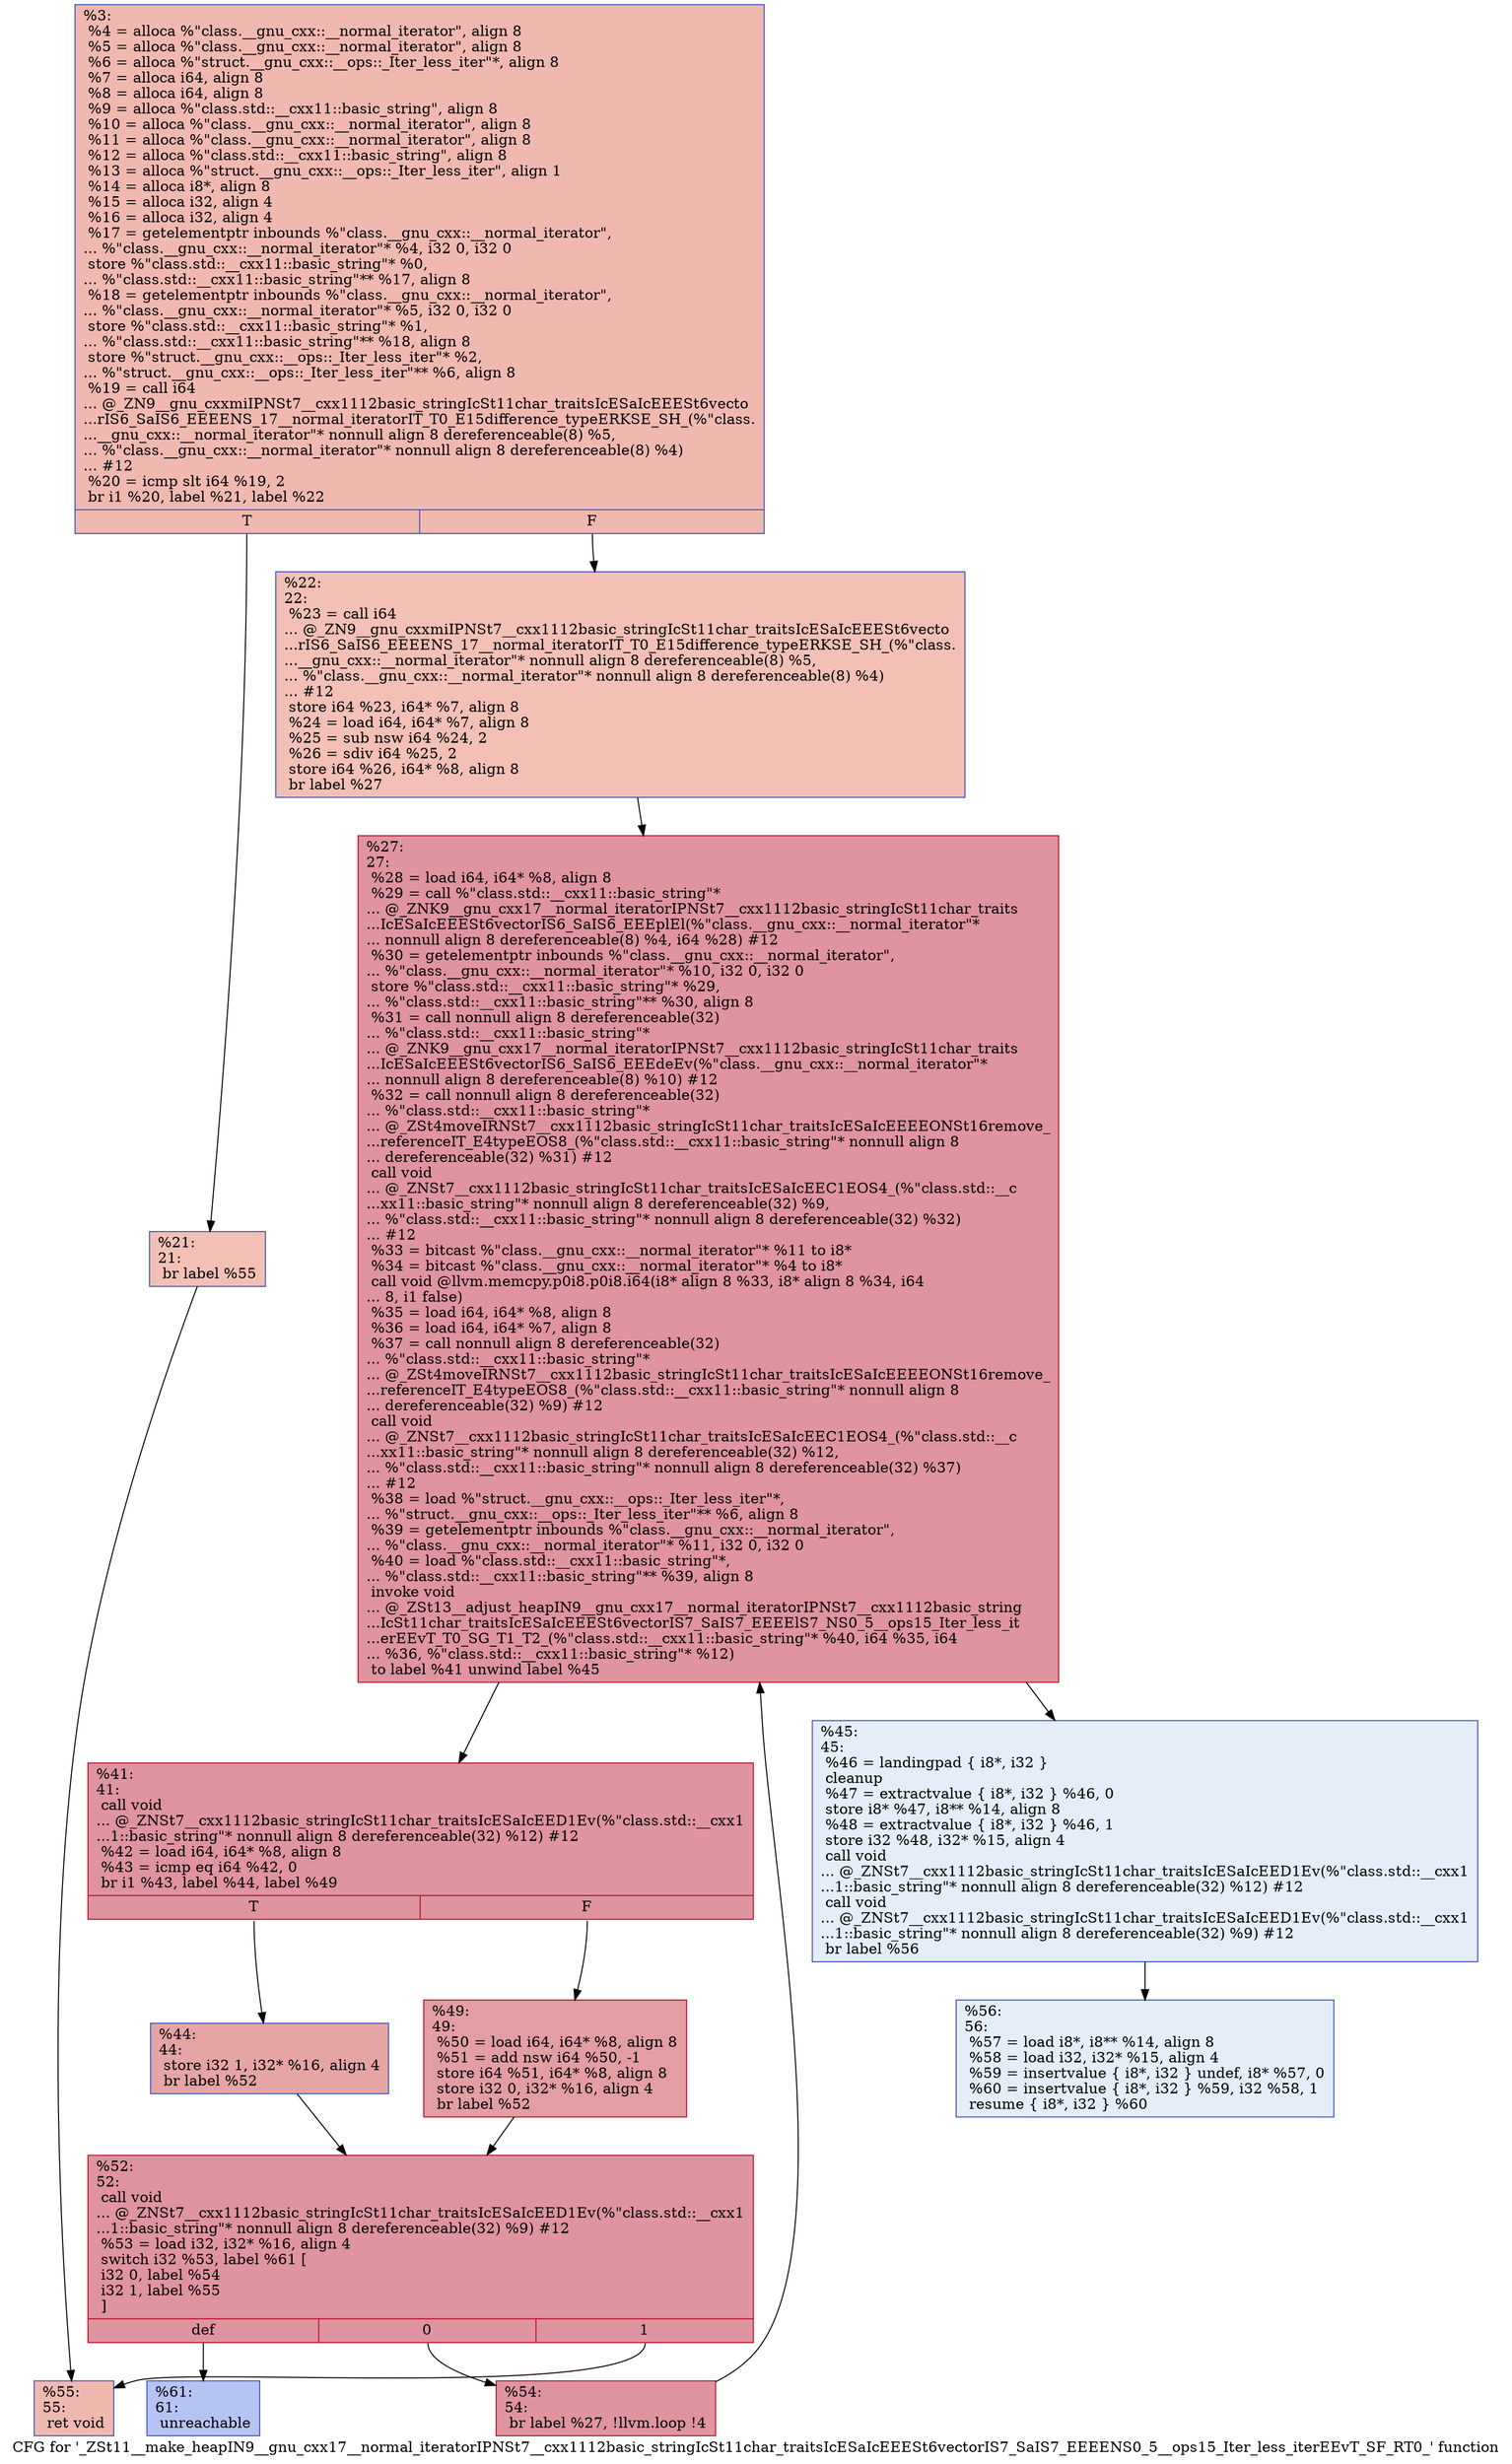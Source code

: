 digraph "CFG for '_ZSt11__make_heapIN9__gnu_cxx17__normal_iteratorIPNSt7__cxx1112basic_stringIcSt11char_traitsIcESaIcEEESt6vectorIS7_SaIS7_EEEENS0_5__ops15_Iter_less_iterEEvT_SF_RT0_' function" {
	label="CFG for '_ZSt11__make_heapIN9__gnu_cxx17__normal_iteratorIPNSt7__cxx1112basic_stringIcSt11char_traitsIcESaIcEEESt6vectorIS7_SaIS7_EEEENS0_5__ops15_Iter_less_iterEEvT_SF_RT0_' function";

	Node0x559261127370 [shape=record,color="#3d50c3ff", style=filled, fillcolor="#de614d70",label="{%3:\l  %4 = alloca %\"class.__gnu_cxx::__normal_iterator\", align 8\l  %5 = alloca %\"class.__gnu_cxx::__normal_iterator\", align 8\l  %6 = alloca %\"struct.__gnu_cxx::__ops::_Iter_less_iter\"*, align 8\l  %7 = alloca i64, align 8\l  %8 = alloca i64, align 8\l  %9 = alloca %\"class.std::__cxx11::basic_string\", align 8\l  %10 = alloca %\"class.__gnu_cxx::__normal_iterator\", align 8\l  %11 = alloca %\"class.__gnu_cxx::__normal_iterator\", align 8\l  %12 = alloca %\"class.std::__cxx11::basic_string\", align 8\l  %13 = alloca %\"struct.__gnu_cxx::__ops::_Iter_less_iter\", align 1\l  %14 = alloca i8*, align 8\l  %15 = alloca i32, align 4\l  %16 = alloca i32, align 4\l  %17 = getelementptr inbounds %\"class.__gnu_cxx::__normal_iterator\",\l... %\"class.__gnu_cxx::__normal_iterator\"* %4, i32 0, i32 0\l  store %\"class.std::__cxx11::basic_string\"* %0,\l... %\"class.std::__cxx11::basic_string\"** %17, align 8\l  %18 = getelementptr inbounds %\"class.__gnu_cxx::__normal_iterator\",\l... %\"class.__gnu_cxx::__normal_iterator\"* %5, i32 0, i32 0\l  store %\"class.std::__cxx11::basic_string\"* %1,\l... %\"class.std::__cxx11::basic_string\"** %18, align 8\l  store %\"struct.__gnu_cxx::__ops::_Iter_less_iter\"* %2,\l... %\"struct.__gnu_cxx::__ops::_Iter_less_iter\"** %6, align 8\l  %19 = call i64\l... @_ZN9__gnu_cxxmiIPNSt7__cxx1112basic_stringIcSt11char_traitsIcESaIcEEESt6vecto\l...rIS6_SaIS6_EEEENS_17__normal_iteratorIT_T0_E15difference_typeERKSE_SH_(%\"class.\l...__gnu_cxx::__normal_iterator\"* nonnull align 8 dereferenceable(8) %5,\l... %\"class.__gnu_cxx::__normal_iterator\"* nonnull align 8 dereferenceable(8) %4)\l... #12\l  %20 = icmp slt i64 %19, 2\l  br i1 %20, label %21, label %22\l|{<s0>T|<s1>F}}"];
	Node0x559261127370:s0 -> Node0x559261127e70;
	Node0x559261127370:s1 -> Node0x559261127ec0;
	Node0x559261127e70 [shape=record,color="#3d50c3ff", style=filled, fillcolor="#e5705870",label="{%21:\l21:                                               \l  br label %55\l}"];
	Node0x559261127e70 -> Node0x559261127f50;
	Node0x559261127ec0 [shape=record,color="#3d50c3ff", style=filled, fillcolor="#e5705870",label="{%22:\l22:                                               \l  %23 = call i64\l... @_ZN9__gnu_cxxmiIPNSt7__cxx1112basic_stringIcSt11char_traitsIcESaIcEEESt6vecto\l...rIS6_SaIS6_EEEENS_17__normal_iteratorIT_T0_E15difference_typeERKSE_SH_(%\"class.\l...__gnu_cxx::__normal_iterator\"* nonnull align 8 dereferenceable(8) %5,\l... %\"class.__gnu_cxx::__normal_iterator\"* nonnull align 8 dereferenceable(8) %4)\l... #12\l  store i64 %23, i64* %7, align 8\l  %24 = load i64, i64* %7, align 8\l  %25 = sub nsw i64 %24, 2\l  %26 = sdiv i64 %25, 2\l  store i64 %26, i64* %8, align 8\l  br label %27\l}"];
	Node0x559261127ec0 -> Node0x5592611283f0;
	Node0x5592611283f0 [shape=record,color="#b70d28ff", style=filled, fillcolor="#b70d2870",label="{%27:\l27:                                               \l  %28 = load i64, i64* %8, align 8\l  %29 = call %\"class.std::__cxx11::basic_string\"*\l... @_ZNK9__gnu_cxx17__normal_iteratorIPNSt7__cxx1112basic_stringIcSt11char_traits\l...IcESaIcEEESt6vectorIS6_SaIS6_EEEplEl(%\"class.__gnu_cxx::__normal_iterator\"*\l... nonnull align 8 dereferenceable(8) %4, i64 %28) #12\l  %30 = getelementptr inbounds %\"class.__gnu_cxx::__normal_iterator\",\l... %\"class.__gnu_cxx::__normal_iterator\"* %10, i32 0, i32 0\l  store %\"class.std::__cxx11::basic_string\"* %29,\l... %\"class.std::__cxx11::basic_string\"** %30, align 8\l  %31 = call nonnull align 8 dereferenceable(32)\l... %\"class.std::__cxx11::basic_string\"*\l... @_ZNK9__gnu_cxx17__normal_iteratorIPNSt7__cxx1112basic_stringIcSt11char_traits\l...IcESaIcEEESt6vectorIS6_SaIS6_EEEdeEv(%\"class.__gnu_cxx::__normal_iterator\"*\l... nonnull align 8 dereferenceable(8) %10) #12\l  %32 = call nonnull align 8 dereferenceable(32)\l... %\"class.std::__cxx11::basic_string\"*\l... @_ZSt4moveIRNSt7__cxx1112basic_stringIcSt11char_traitsIcESaIcEEEEONSt16remove_\l...referenceIT_E4typeEOS8_(%\"class.std::__cxx11::basic_string\"* nonnull align 8\l... dereferenceable(32) %31) #12\l  call void\l... @_ZNSt7__cxx1112basic_stringIcSt11char_traitsIcESaIcEEC1EOS4_(%\"class.std::__c\l...xx11::basic_string\"* nonnull align 8 dereferenceable(32) %9,\l... %\"class.std::__cxx11::basic_string\"* nonnull align 8 dereferenceable(32) %32)\l... #12\l  %33 = bitcast %\"class.__gnu_cxx::__normal_iterator\"* %11 to i8*\l  %34 = bitcast %\"class.__gnu_cxx::__normal_iterator\"* %4 to i8*\l  call void @llvm.memcpy.p0i8.p0i8.i64(i8* align 8 %33, i8* align 8 %34, i64\l... 8, i1 false)\l  %35 = load i64, i64* %8, align 8\l  %36 = load i64, i64* %7, align 8\l  %37 = call nonnull align 8 dereferenceable(32)\l... %\"class.std::__cxx11::basic_string\"*\l... @_ZSt4moveIRNSt7__cxx1112basic_stringIcSt11char_traitsIcESaIcEEEEONSt16remove_\l...referenceIT_E4typeEOS8_(%\"class.std::__cxx11::basic_string\"* nonnull align 8\l... dereferenceable(32) %9) #12\l  call void\l... @_ZNSt7__cxx1112basic_stringIcSt11char_traitsIcESaIcEEC1EOS4_(%\"class.std::__c\l...xx11::basic_string\"* nonnull align 8 dereferenceable(32) %12,\l... %\"class.std::__cxx11::basic_string\"* nonnull align 8 dereferenceable(32) %37)\l... #12\l  %38 = load %\"struct.__gnu_cxx::__ops::_Iter_less_iter\"*,\l... %\"struct.__gnu_cxx::__ops::_Iter_less_iter\"** %6, align 8\l  %39 = getelementptr inbounds %\"class.__gnu_cxx::__normal_iterator\",\l... %\"class.__gnu_cxx::__normal_iterator\"* %11, i32 0, i32 0\l  %40 = load %\"class.std::__cxx11::basic_string\"*,\l... %\"class.std::__cxx11::basic_string\"** %39, align 8\l  invoke void\l... @_ZSt13__adjust_heapIN9__gnu_cxx17__normal_iteratorIPNSt7__cxx1112basic_string\l...IcSt11char_traitsIcESaIcEEESt6vectorIS7_SaIS7_EEEElS7_NS0_5__ops15_Iter_less_it\l...erEEvT_T0_SG_T1_T2_(%\"class.std::__cxx11::basic_string\"* %40, i64 %35, i64\l... %36, %\"class.std::__cxx11::basic_string\"* %12)\l          to label %41 unwind label %45\l}"];
	Node0x5592611283f0 -> Node0x559261129050;
	Node0x5592611283f0 -> Node0x559261129370;
	Node0x559261129050 [shape=record,color="#b70d28ff", style=filled, fillcolor="#b70d2870",label="{%41:\l41:                                               \l  call void\l... @_ZNSt7__cxx1112basic_stringIcSt11char_traitsIcESaIcEED1Ev(%\"class.std::__cxx1\l...1::basic_string\"* nonnull align 8 dereferenceable(32) %12) #12\l  %42 = load i64, i64* %8, align 8\l  %43 = icmp eq i64 %42, 0\l  br i1 %43, label %44, label %49\l|{<s0>T|<s1>F}}"];
	Node0x559261129050:s0 -> Node0x559261129740;
	Node0x559261129050:s1 -> Node0x559261129980;
	Node0x559261129740 [shape=record,color="#3d50c3ff", style=filled, fillcolor="#c5333470",label="{%44:\l44:                                               \l  store i32 1, i32* %16, align 4\l  br label %52\l}"];
	Node0x559261129740 -> Node0x559261129aa0;
	Node0x559261129370 [shape=record,color="#3d50c3ff", style=filled, fillcolor="#c5d6f270",label="{%45:\l45:                                               \l  %46 = landingpad \{ i8*, i32 \}\l          cleanup\l  %47 = extractvalue \{ i8*, i32 \} %46, 0\l  store i8* %47, i8** %14, align 8\l  %48 = extractvalue \{ i8*, i32 \} %46, 1\l  store i32 %48, i32* %15, align 4\l  call void\l... @_ZNSt7__cxx1112basic_stringIcSt11char_traitsIcESaIcEED1Ev(%\"class.std::__cxx1\l...1::basic_string\"* nonnull align 8 dereferenceable(32) %12) #12\l  call void\l... @_ZNSt7__cxx1112basic_stringIcSt11char_traitsIcESaIcEED1Ev(%\"class.std::__cxx1\l...1::basic_string\"* nonnull align 8 dereferenceable(32) %9) #12\l  br label %56\l}"];
	Node0x559261129370 -> Node0x559261129df0;
	Node0x559261129980 [shape=record,color="#b70d28ff", style=filled, fillcolor="#be242e70",label="{%49:\l49:                                               \l  %50 = load i64, i64* %8, align 8\l  %51 = add nsw i64 %50, -1\l  store i64 %51, i64* %8, align 8\l  store i32 0, i32* %16, align 4\l  br label %52\l}"];
	Node0x559261129980 -> Node0x559261129aa0;
	Node0x559261129aa0 [shape=record,color="#b70d28ff", style=filled, fillcolor="#b70d2870",label="{%52:\l52:                                               \l  call void\l... @_ZNSt7__cxx1112basic_stringIcSt11char_traitsIcESaIcEED1Ev(%\"class.std::__cxx1\l...1::basic_string\"* nonnull align 8 dereferenceable(32) %9) #12\l  %53 = load i32, i32* %16, align 4\l  switch i32 %53, label %61 [\l    i32 0, label %54\l    i32 1, label %55\l  ]\l|{<s0>def|<s1>0|<s2>1}}"];
	Node0x559261129aa0:s0 -> Node0x55926112a380;
	Node0x559261129aa0:s1 -> Node0x55926112a550;
	Node0x559261129aa0:s2 -> Node0x559261127f50;
	Node0x55926112a550 [shape=record,color="#b70d28ff", style=filled, fillcolor="#b70d2870",label="{%54:\l54:                                               \l  br label %27, !llvm.loop !4\l}"];
	Node0x55926112a550 -> Node0x5592611283f0;
	Node0x559261127f50 [shape=record,color="#3d50c3ff", style=filled, fillcolor="#de614d70",label="{%55:\l55:                                               \l  ret void\l}"];
	Node0x559261129df0 [shape=record,color="#3d50c3ff", style=filled, fillcolor="#c5d6f270",label="{%56:\l56:                                               \l  %57 = load i8*, i8** %14, align 8\l  %58 = load i32, i32* %15, align 4\l  %59 = insertvalue \{ i8*, i32 \} undef, i8* %57, 0\l  %60 = insertvalue \{ i8*, i32 \} %59, i32 %58, 1\l  resume \{ i8*, i32 \} %60\l}"];
	Node0x55926112a380 [shape=record,color="#3d50c3ff", style=filled, fillcolor="#5977e370",label="{%61:\l61:                                               \l  unreachable\l}"];
}
